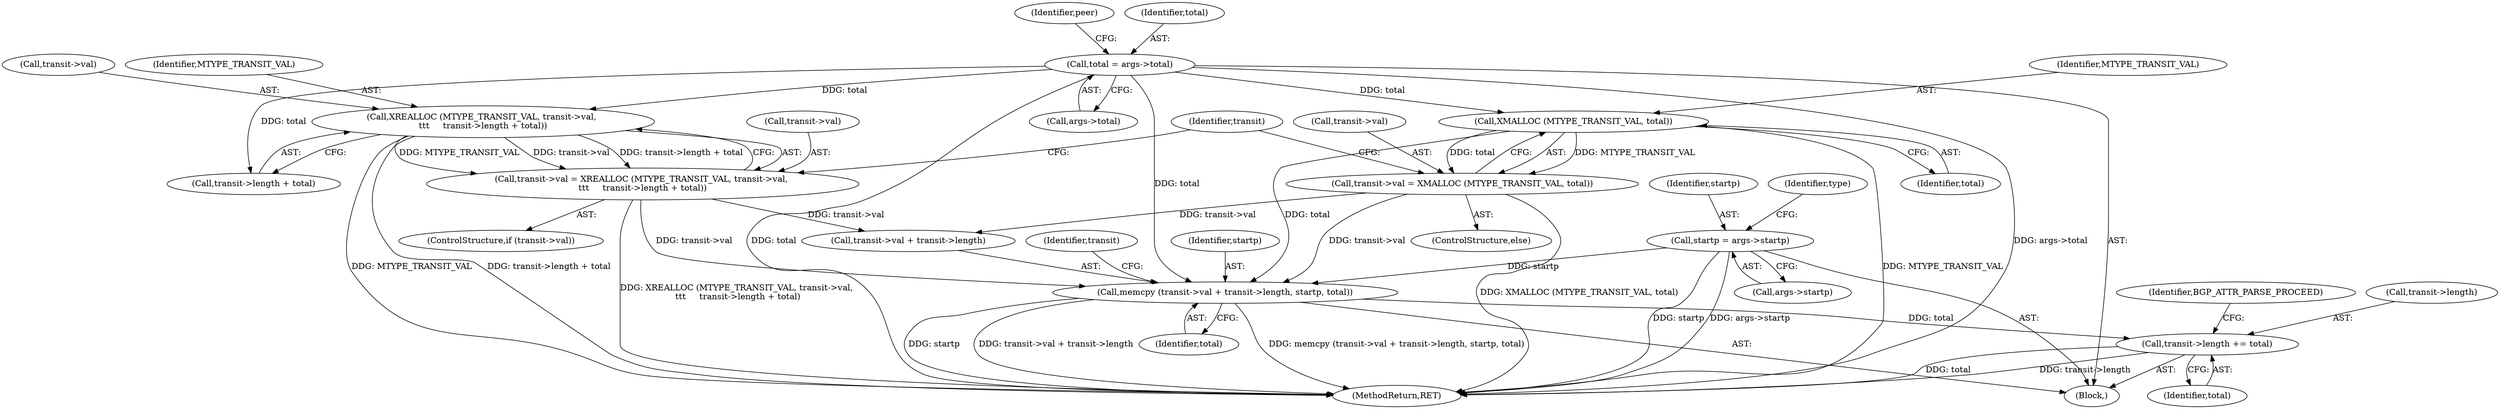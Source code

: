 digraph "0_savannah_8794e8d229dc9fe29ea31424883433d4880ef408@API" {
"1000248" [label="(Call,memcpy (transit->val + transit->length, startp, total))"];
"1000226" [label="(Call,transit->val = XREALLOC (MTYPE_TRANSIT_VAL, transit->val, \n\t\t\t     transit->length + total))"];
"1000230" [label="(Call,XREALLOC (MTYPE_TRANSIT_VAL, transit->val, \n\t\t\t     transit->length + total))"];
"1000109" [label="(Call,total = args->total)"];
"1000241" [label="(Call,transit->val = XMALLOC (MTYPE_TRANSIT_VAL, total))"];
"1000245" [label="(Call,XMALLOC (MTYPE_TRANSIT_VAL, total))"];
"1000126" [label="(Call,startp = args->startp)"];
"1000258" [label="(Call,transit->length += total)"];
"1000117" [label="(Identifier,peer)"];
"1000240" [label="(ControlStructure,else)"];
"1000258" [label="(Call,transit->length += total)"];
"1000248" [label="(Call,memcpy (transit->val + transit->length, startp, total))"];
"1000226" [label="(Call,transit->val = XREALLOC (MTYPE_TRANSIT_VAL, transit->val, \n\t\t\t     transit->length + total))"];
"1000222" [label="(ControlStructure,if (transit->val))"];
"1000232" [label="(Call,transit->val)"];
"1000262" [label="(Identifier,total)"];
"1000111" [label="(Call,args->total)"];
"1000128" [label="(Call,args->startp)"];
"1000256" [label="(Identifier,startp)"];
"1000230" [label="(Call,XREALLOC (MTYPE_TRANSIT_VAL, transit->val, \n\t\t\t     transit->length + total))"];
"1000251" [label="(Identifier,transit)"];
"1000257" [label="(Identifier,total)"];
"1000241" [label="(Call,transit->val = XMALLOC (MTYPE_TRANSIT_VAL, total))"];
"1000260" [label="(Identifier,transit)"];
"1000259" [label="(Call,transit->length)"];
"1000231" [label="(Identifier,MTYPE_TRANSIT_VAL)"];
"1000127" [label="(Identifier,startp)"];
"1000247" [label="(Identifier,total)"];
"1000264" [label="(Identifier,BGP_ATTR_PARSE_PROCEED)"];
"1000235" [label="(Call,transit->length + total)"];
"1000242" [label="(Call,transit->val)"];
"1000227" [label="(Call,transit->val)"];
"1000133" [label="(Identifier,type)"];
"1000245" [label="(Call,XMALLOC (MTYPE_TRANSIT_VAL, total))"];
"1000107" [label="(Block,)"];
"1000246" [label="(Identifier,MTYPE_TRANSIT_VAL)"];
"1000109" [label="(Call,total = args->total)"];
"1000110" [label="(Identifier,total)"];
"1000265" [label="(MethodReturn,RET)"];
"1000126" [label="(Call,startp = args->startp)"];
"1000249" [label="(Call,transit->val + transit->length)"];
"1000248" -> "1000107"  [label="AST: "];
"1000248" -> "1000257"  [label="CFG: "];
"1000249" -> "1000248"  [label="AST: "];
"1000256" -> "1000248"  [label="AST: "];
"1000257" -> "1000248"  [label="AST: "];
"1000260" -> "1000248"  [label="CFG: "];
"1000248" -> "1000265"  [label="DDG: memcpy (transit->val + transit->length, startp, total)"];
"1000248" -> "1000265"  [label="DDG: startp"];
"1000248" -> "1000265"  [label="DDG: transit->val + transit->length"];
"1000226" -> "1000248"  [label="DDG: transit->val"];
"1000241" -> "1000248"  [label="DDG: transit->val"];
"1000126" -> "1000248"  [label="DDG: startp"];
"1000245" -> "1000248"  [label="DDG: total"];
"1000109" -> "1000248"  [label="DDG: total"];
"1000248" -> "1000258"  [label="DDG: total"];
"1000226" -> "1000222"  [label="AST: "];
"1000226" -> "1000230"  [label="CFG: "];
"1000227" -> "1000226"  [label="AST: "];
"1000230" -> "1000226"  [label="AST: "];
"1000251" -> "1000226"  [label="CFG: "];
"1000226" -> "1000265"  [label="DDG: XREALLOC (MTYPE_TRANSIT_VAL, transit->val, \n\t\t\t     transit->length + total)"];
"1000230" -> "1000226"  [label="DDG: MTYPE_TRANSIT_VAL"];
"1000230" -> "1000226"  [label="DDG: transit->val"];
"1000230" -> "1000226"  [label="DDG: transit->length + total"];
"1000226" -> "1000249"  [label="DDG: transit->val"];
"1000230" -> "1000235"  [label="CFG: "];
"1000231" -> "1000230"  [label="AST: "];
"1000232" -> "1000230"  [label="AST: "];
"1000235" -> "1000230"  [label="AST: "];
"1000230" -> "1000265"  [label="DDG: transit->length + total"];
"1000230" -> "1000265"  [label="DDG: MTYPE_TRANSIT_VAL"];
"1000109" -> "1000230"  [label="DDG: total"];
"1000109" -> "1000107"  [label="AST: "];
"1000109" -> "1000111"  [label="CFG: "];
"1000110" -> "1000109"  [label="AST: "];
"1000111" -> "1000109"  [label="AST: "];
"1000117" -> "1000109"  [label="CFG: "];
"1000109" -> "1000265"  [label="DDG: total"];
"1000109" -> "1000265"  [label="DDG: args->total"];
"1000109" -> "1000235"  [label="DDG: total"];
"1000109" -> "1000245"  [label="DDG: total"];
"1000241" -> "1000240"  [label="AST: "];
"1000241" -> "1000245"  [label="CFG: "];
"1000242" -> "1000241"  [label="AST: "];
"1000245" -> "1000241"  [label="AST: "];
"1000251" -> "1000241"  [label="CFG: "];
"1000241" -> "1000265"  [label="DDG: XMALLOC (MTYPE_TRANSIT_VAL, total)"];
"1000245" -> "1000241"  [label="DDG: MTYPE_TRANSIT_VAL"];
"1000245" -> "1000241"  [label="DDG: total"];
"1000241" -> "1000249"  [label="DDG: transit->val"];
"1000245" -> "1000247"  [label="CFG: "];
"1000246" -> "1000245"  [label="AST: "];
"1000247" -> "1000245"  [label="AST: "];
"1000245" -> "1000265"  [label="DDG: MTYPE_TRANSIT_VAL"];
"1000126" -> "1000107"  [label="AST: "];
"1000126" -> "1000128"  [label="CFG: "];
"1000127" -> "1000126"  [label="AST: "];
"1000128" -> "1000126"  [label="AST: "];
"1000133" -> "1000126"  [label="CFG: "];
"1000126" -> "1000265"  [label="DDG: startp"];
"1000126" -> "1000265"  [label="DDG: args->startp"];
"1000258" -> "1000107"  [label="AST: "];
"1000258" -> "1000262"  [label="CFG: "];
"1000259" -> "1000258"  [label="AST: "];
"1000262" -> "1000258"  [label="AST: "];
"1000264" -> "1000258"  [label="CFG: "];
"1000258" -> "1000265"  [label="DDG: total"];
"1000258" -> "1000265"  [label="DDG: transit->length"];
}

